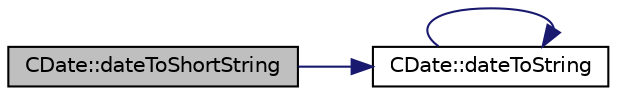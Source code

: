 digraph "CDate::dateToShortString"
{
 // LATEX_PDF_SIZE
  edge [fontname="Helvetica",fontsize="10",labelfontname="Helvetica",labelfontsize="10"];
  node [fontname="Helvetica",fontsize="10",shape=record];
  rankdir="LR";
  Node1 [label="CDate::dateToShortString",height=0.2,width=0.4,color="black", fillcolor="grey75", style="filled", fontcolor="black",tooltip=" "];
  Node1 -> Node2 [color="midnightblue",fontsize="10",style="solid",fontname="Helvetica"];
  Node2 [label="CDate::dateToString",height=0.2,width=0.4,color="black", fillcolor="white", style="filled",URL="$classCDate.html#a423487379fcbc97fa86585126ad8dee9",tooltip=" "];
  Node2 -> Node2 [color="midnightblue",fontsize="10",style="solid",fontname="Helvetica"];
}
